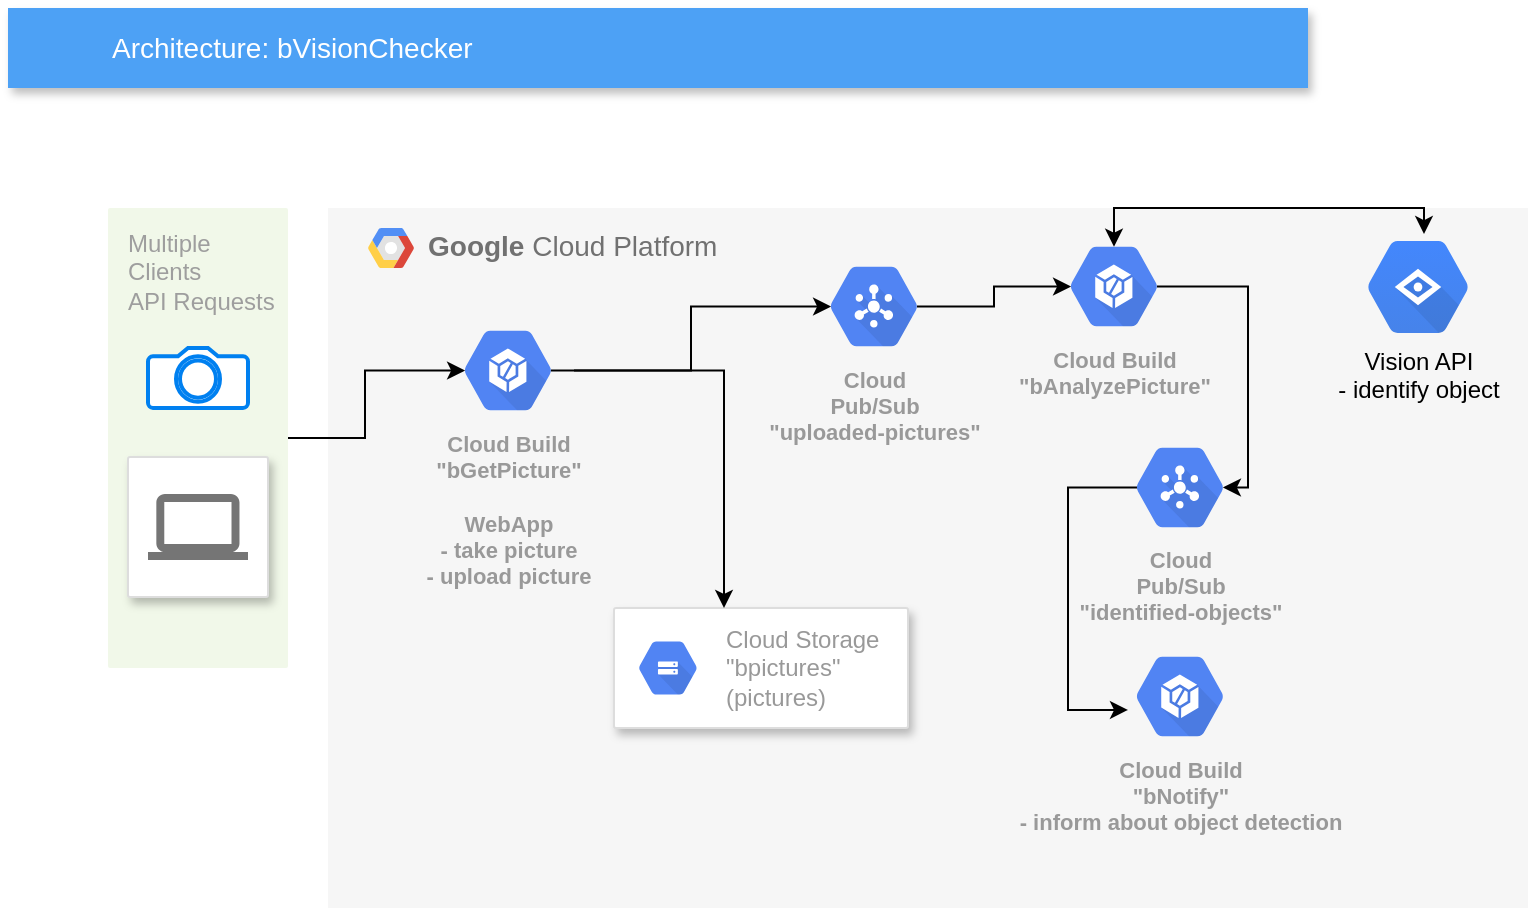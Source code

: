 <mxfile version="12.2.9" type="device" pages="1"><diagram id="f106602c-feb2-e66a-4537-3a34d633f6aa" name="Page-1"><mxGraphModel dx="782" dy="432" grid="1" gridSize="10" guides="1" tooltips="1" connect="1" arrows="1" fold="1" page="1" pageScale="1" pageWidth="1169" pageHeight="827" background="#ffffff" math="0" shadow="0"><root><mxCell id="0"/><mxCell id="1" parent="0"/><mxCell id="14" value="&lt;b&gt;Google &lt;/b&gt;Cloud Platform" style="fillColor=#F6F6F6;strokeColor=none;shadow=0;gradientColor=none;fontSize=14;align=left;spacing=10;fontColor=#717171;9E9E9E;verticalAlign=top;spacingTop=-4;fontStyle=0;spacingLeft=40;html=1;" parent="1" vertex="1"><mxGeometry x="420" y="140" width="600" height="350" as="geometry"/></mxCell><mxCell id="15" value="" style="shape=mxgraph.gcp2.google_cloud_platform;fillColor=#F6F6F6;strokeColor=none;shadow=0;gradientColor=none;" parent="14" vertex="1"><mxGeometry width="23" height="20" relative="1" as="geometry"><mxPoint x="20" y="10" as="offset"/></mxGeometry></mxCell><mxCell id="0QsOO7zRETACGQCJMOcW-1024" value="" style="edgeStyle=orthogonalEdgeStyle;rounded=0;orthogonalLoop=1;jettySize=auto;html=1;startArrow=none;startFill=0;entryX=0.106;entryY=0.615;entryDx=0;entryDy=0;entryPerimeter=0;exitX=0.175;exitY=0.5;exitDx=0;exitDy=0;exitPerimeter=0;" edge="1" parent="14" source="0QsOO7zRETACGQCJMOcW-1002" target="0QsOO7zRETACGQCJMOcW-1004"><mxGeometry relative="1" as="geometry"><Array as="points"><mxPoint x="370" y="140"/><mxPoint x="370" y="251"/></Array></mxGeometry></mxCell><mxCell id="0QsOO7zRETACGQCJMOcW-1002" value="Cloud&lt;br&gt;&lt;div&gt;Pub/Sub&lt;/div&gt;&lt;div&gt;&quot;identified-objects&quot;&lt;br&gt;&lt;/div&gt;" style="html=1;fillColor=#5184F3;strokeColor=none;verticalAlign=top;labelPosition=center;verticalLabelPosition=bottom;align=center;spacingTop=-6;fontSize=11;fontStyle=1;fontColor=#999999;shape=mxgraph.gcp2.hexIcon;prIcon=cloud_pubsub" vertex="1" parent="14"><mxGeometry x="393" y="110.5" width="66" height="58.5" as="geometry"/></mxCell><mxCell id="0QsOO7zRETACGQCJMOcW-1029" value="" style="edgeStyle=orthogonalEdgeStyle;rounded=0;orthogonalLoop=1;jettySize=auto;html=1;startArrow=none;startFill=0;exitX=0.825;exitY=0.5;exitDx=0;exitDy=0;exitPerimeter=0;entryX=0.825;entryY=0.5;entryDx=0;entryDy=0;entryPerimeter=0;" edge="1" parent="14" source="0QsOO7zRETACGQCJMOcW-1003" target="0QsOO7zRETACGQCJMOcW-1002"><mxGeometry relative="1" as="geometry"><Array as="points"><mxPoint x="460" y="39"/><mxPoint x="460" y="140"/></Array></mxGeometry></mxCell><mxCell id="0QsOO7zRETACGQCJMOcW-1003" value="&lt;div&gt;Cloud Build&lt;/div&gt;&lt;div&gt;&quot;bAnalyzePicture&quot;&lt;br&gt;&lt;/div&gt;" style="html=1;fillColor=#5184F3;strokeColor=none;verticalAlign=top;labelPosition=center;verticalLabelPosition=bottom;align=center;spacingTop=-6;fontSize=11;fontStyle=1;fontColor=#999999;shape=mxgraph.gcp2.hexIcon;prIcon=container_builder" vertex="1" parent="14"><mxGeometry x="360" y="10" width="66" height="58.5" as="geometry"/></mxCell><mxCell id="0QsOO7zRETACGQCJMOcW-1026" value="" style="edgeStyle=orthogonalEdgeStyle;rounded=0;orthogonalLoop=1;jettySize=auto;html=1;startArrow=none;startFill=0;entryX=0.175;entryY=0.5;entryDx=0;entryDy=0;entryPerimeter=0;" edge="1" parent="14" source="0QsOO7zRETACGQCJMOcW-1007" target="0QsOO7zRETACGQCJMOcW-1023"><mxGeometry relative="1" as="geometry"><mxPoint x="90" y="-28" as="targetPoint"/></mxGeometry></mxCell><mxCell id="0QsOO7zRETACGQCJMOcW-1007" value="&lt;div&gt;Cloud Build&lt;/div&gt;&lt;div&gt;&quot;bGetPicture&quot;&lt;br&gt;&lt;/div&gt;&lt;div&gt;&lt;br&gt;&lt;/div&gt;&lt;div&gt;WebApp&lt;br&gt;- take picture&lt;/div&gt;&lt;div&gt;- upload picture&lt;br&gt;&lt;/div&gt;" style="html=1;fillColor=#5184F3;strokeColor=none;verticalAlign=top;labelPosition=center;verticalLabelPosition=bottom;align=center;spacingTop=-6;fontSize=11;fontStyle=1;fontColor=#999999;shape=mxgraph.gcp2.hexIcon;prIcon=container_builder" vertex="1" parent="14"><mxGeometry x="57" y="52" width="66" height="58.5" as="geometry"/></mxCell><mxCell id="0QsOO7zRETACGQCJMOcW-1021" value="&lt;div&gt;Vision API&lt;/div&gt;&lt;div&gt;- identify object&lt;br&gt;&lt;/div&gt;" style="shape=mxgraph.gcp.machine_learning.vision_api;html=1;fillColor=#4387FD;gradientColor=#4683EA;strokeColor=none;verticalLabelPosition=bottom;verticalAlign=top;align=center;" vertex="1" parent="14"><mxGeometry x="520" y="16.5" width="50" height="46" as="geometry"/></mxCell><mxCell id="0QsOO7zRETACGQCJMOcW-1022" style="edgeStyle=orthogonalEdgeStyle;rounded=0;orthogonalLoop=1;jettySize=auto;html=1;entryX=0.56;entryY=-0.076;entryDx=0;entryDy=0;entryPerimeter=0;exitX=0.5;exitY=0.16;exitDx=0;exitDy=0;exitPerimeter=0;startArrow=classic;startFill=1;" edge="1" parent="14" source="0QsOO7zRETACGQCJMOcW-1003" target="0QsOO7zRETACGQCJMOcW-1021"><mxGeometry relative="1" as="geometry"><Array as="points"><mxPoint x="393"/><mxPoint x="548"/></Array></mxGeometry></mxCell><mxCell id="0QsOO7zRETACGQCJMOcW-1004" value="&lt;div&gt;Cloud Build&lt;/div&gt;&lt;div&gt;&quot;bNotify&quot;&lt;/div&gt;&lt;div&gt;- inform about object detection&lt;br&gt;&lt;/div&gt;" style="html=1;fillColor=#5184F3;strokeColor=none;verticalAlign=top;labelPosition=center;verticalLabelPosition=bottom;align=center;spacingTop=-6;fontSize=11;fontStyle=1;fontColor=#999999;shape=mxgraph.gcp2.hexIcon;prIcon=container_builder" vertex="1" parent="14"><mxGeometry x="393" y="215" width="66" height="58.5" as="geometry"/></mxCell><mxCell id="0QsOO7zRETACGQCJMOcW-1027" value="" style="edgeStyle=orthogonalEdgeStyle;rounded=0;orthogonalLoop=1;jettySize=auto;html=1;startArrow=none;startFill=0;entryX=0.175;entryY=0.5;entryDx=0;entryDy=0;entryPerimeter=0;exitX=0.825;exitY=0.5;exitDx=0;exitDy=0;exitPerimeter=0;" edge="1" parent="14" source="0QsOO7zRETACGQCJMOcW-1023" target="0QsOO7zRETACGQCJMOcW-1003"><mxGeometry relative="1" as="geometry"/></mxCell><mxCell id="0QsOO7zRETACGQCJMOcW-1023" value="Cloud&lt;br&gt;&lt;div&gt;Pub/Sub&lt;/div&gt;&lt;div&gt;&quot;uploaded-pictures&quot;&lt;br&gt;&lt;/div&gt;" style="html=1;fillColor=#5184F3;strokeColor=none;verticalAlign=top;labelPosition=center;verticalLabelPosition=bottom;align=center;spacingTop=-6;fontSize=11;fontStyle=1;fontColor=#999999;shape=mxgraph.gcp2.hexIcon;prIcon=cloud_pubsub" vertex="1" parent="14"><mxGeometry x="240" y="20" width="66" height="58.5" as="geometry"/></mxCell><mxCell id="0QsOO7zRETACGQCJMOcW-1030" value="" style="edgeStyle=orthogonalEdgeStyle;rounded=0;orthogonalLoop=1;jettySize=auto;html=1;startArrow=none;startFill=0;entryX=0.175;entryY=0.5;entryDx=0;entryDy=0;entryPerimeter=0;" edge="1" parent="1" source="997" target="0QsOO7zRETACGQCJMOcW-1007"><mxGeometry relative="1" as="geometry"/></mxCell><mxCell id="997" value="Multiple&lt;br&gt;Clients&lt;br&gt;API Requests&lt;br&gt;" style="rounded=1;absoluteArcSize=1;arcSize=2;html=1;strokeColor=none;gradientColor=none;shadow=0;dashed=0;fontSize=12;fontColor=#9E9E9E;align=left;verticalAlign=top;spacing=10;spacingTop=-4;fillColor=#F1F8E9;" parent="1" vertex="1"><mxGeometry x="310" y="140" width="90" height="230" as="geometry"/></mxCell><mxCell id="818" value="Architecture: bVisionChecker" style="fillColor=#4DA1F5;strokeColor=none;shadow=1;gradientColor=none;fontSize=14;align=left;spacingLeft=50;fontColor=#ffffff;html=1;" parent="1" vertex="1"><mxGeometry x="260" y="40" width="650" height="40" as="geometry"/></mxCell><mxCell id="987" value="" style="strokeColor=#dddddd;fillColor=#ffffff;shadow=1;strokeWidth=1;rounded=1;absoluteArcSize=1;arcSize=2;labelPosition=center;verticalLabelPosition=middle;align=center;verticalAlign=bottom;spacingLeft=0;fontColor=#999999;fontSize=12;whiteSpace=wrap;spacingBottom=2;html=1;" parent="1" vertex="1"><mxGeometry x="320" y="264.5" width="70" height="70" as="geometry"/></mxCell><mxCell id="988" value="" style="dashed=0;connectable=0;html=1;fillColor=#757575;strokeColor=none;shape=mxgraph.gcp2.laptop;part=1;" parent="987" vertex="1"><mxGeometry x="0.5" width="50" height="33" relative="1" as="geometry"><mxPoint x="-25" y="18.5" as="offset"/></mxGeometry></mxCell><mxCell id="0QsOO7zRETACGQCJMOcW-1001" value="" style="html=1;verticalLabelPosition=bottom;align=center;labelBackgroundColor=#ffffff;verticalAlign=top;strokeWidth=2;strokeColor=#0080F0;shadow=0;dashed=0;shape=mxgraph.ios7.icons.camera;" vertex="1" parent="1"><mxGeometry x="330" y="210" width="50" height="30" as="geometry"/></mxCell><mxCell id="0QsOO7zRETACGQCJMOcW-1005" value="" style="strokeColor=#dddddd;shadow=1;strokeWidth=1;rounded=1;absoluteArcSize=1;arcSize=2;" vertex="1" parent="1"><mxGeometry x="563" y="340" width="147" height="60" as="geometry"/></mxCell><mxCell id="0QsOO7zRETACGQCJMOcW-1006" value="&lt;div&gt;Cloud Storage&lt;/div&gt;&lt;div&gt;&quot;bpictures&quot;&lt;br&gt;&lt;/div&gt;(pictures)" style="dashed=0;connectable=0;html=1;fillColor=#5184F3;strokeColor=none;shape=mxgraph.gcp2.hexIcon;prIcon=cloud_storage;part=1;labelPosition=right;verticalLabelPosition=middle;align=left;verticalAlign=middle;spacingLeft=5;fontColor=#999999;fontSize=12;" vertex="1" parent="0QsOO7zRETACGQCJMOcW-1005"><mxGeometry y="0.5" width="44" height="39" relative="1" as="geometry"><mxPoint x="5" y="-19.5" as="offset"/></mxGeometry></mxCell><mxCell id="0QsOO7zRETACGQCJMOcW-1008" style="edgeStyle=orthogonalEdgeStyle;rounded=0;orthogonalLoop=1;jettySize=auto;html=1;exitX=0.825;exitY=0.5;exitDx=0;exitDy=0;exitPerimeter=0;" edge="1" parent="1" source="0QsOO7zRETACGQCJMOcW-1007" target="0QsOO7zRETACGQCJMOcW-1005"><mxGeometry relative="1" as="geometry"><Array as="points"><mxPoint x="618" y="221"/></Array></mxGeometry></mxCell></root></mxGraphModel></diagram></mxfile>